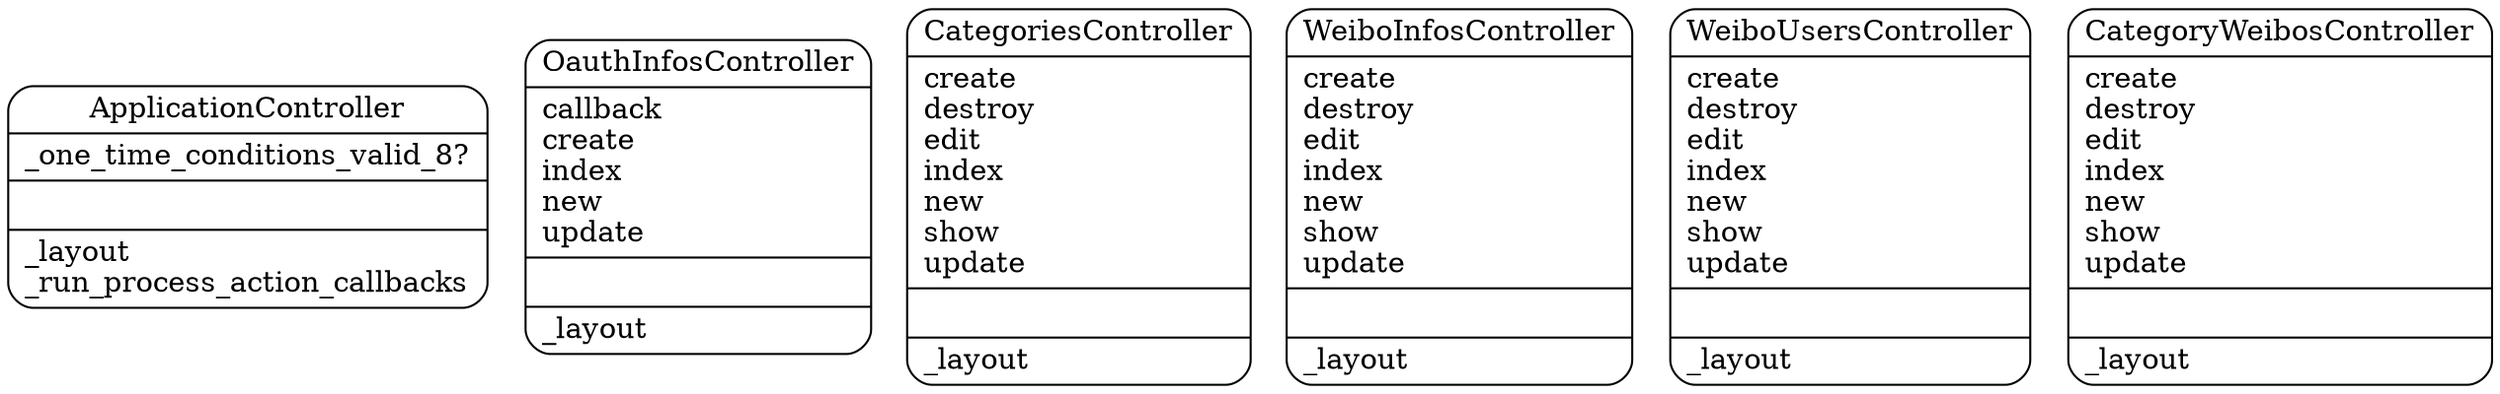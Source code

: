 digraph controllers_diagram {
	graph[overlap=false, splines=true]
	"ApplicationController" [shape=Mrecord, label="{ApplicationController|_one_time_conditions_valid_8?\l|\l|_layout\l_run_process_action_callbacks\l}"]
	"OauthInfosController" [shape=Mrecord, label="{OauthInfosController|callback\lcreate\lindex\lnew\lupdate\l|\l|_layout\l}"]
	"CategoriesController" [shape=Mrecord, label="{CategoriesController|create\ldestroy\ledit\lindex\lnew\lshow\lupdate\l|\l|_layout\l}"]
	"WeiboInfosController" [shape=Mrecord, label="{WeiboInfosController|create\ldestroy\ledit\lindex\lnew\lshow\lupdate\l|\l|_layout\l}"]
	"WeiboUsersController" [shape=Mrecord, label="{WeiboUsersController|create\ldestroy\ledit\lindex\lnew\lshow\lupdate\l|\l|_layout\l}"]
	"CategoryWeibosController" [shape=Mrecord, label="{CategoryWeibosController|create\ldestroy\ledit\lindex\lnew\lshow\lupdate\l|\l|_layout\l}"]
	"ApplicationController" [shape=Mrecord, label="{ApplicationController|_one_time_conditions_valid_8?\l|\l|_layout\l_run_process_action_callbacks\l}"]
}
